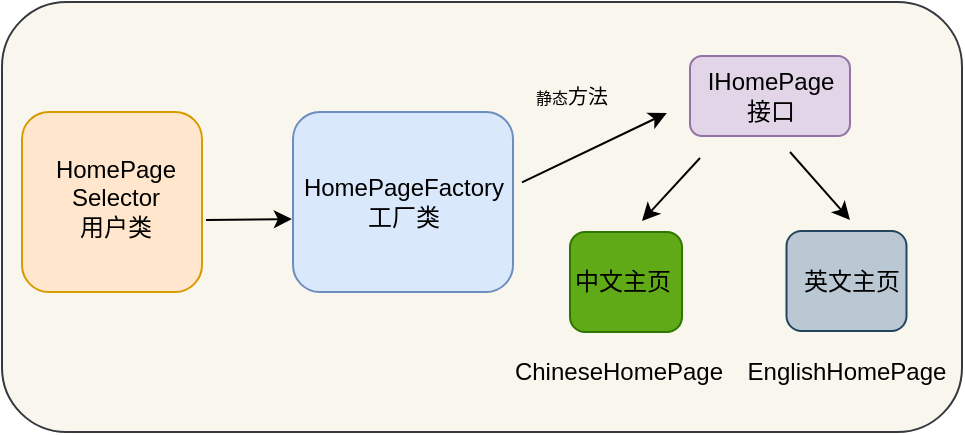 <mxfile version="14.8.6" type="device"><diagram id="HMYVZeTeKqyuJfMd0G_x" name="Page-1"><mxGraphModel dx="716" dy="339" grid="1" gridSize="10" guides="1" tooltips="1" connect="1" arrows="1" fold="1" page="1" pageScale="1" pageWidth="827" pageHeight="1169" math="0" shadow="0"><root><mxCell id="0"/><mxCell id="1" parent="0"/><mxCell id="aQBDFUXaSQcyppMBjfni-17" value="" style="rounded=1;whiteSpace=wrap;html=1;fillColor=#f9f7ed;strokeColor=#36393d;" vertex="1" parent="1"><mxGeometry x="70" y="55" width="480" height="215" as="geometry"/></mxCell><mxCell id="aQBDFUXaSQcyppMBjfni-5" value="" style="rounded=1;whiteSpace=wrap;html=1;fillColor=#dae8fc;strokeColor=#6c8ebf;" vertex="1" parent="1"><mxGeometry x="215.5" y="110" width="110" height="90" as="geometry"/></mxCell><mxCell id="aQBDFUXaSQcyppMBjfni-4" value="HomePageFactory&lt;br&gt;工厂类" style="text;html=1;strokeColor=none;fillColor=none;align=center;verticalAlign=middle;whiteSpace=wrap;rounded=0;" vertex="1" parent="1"><mxGeometry x="216" y="130" width="110" height="50" as="geometry"/></mxCell><mxCell id="aQBDFUXaSQcyppMBjfni-6" value="" style="rounded=1;whiteSpace=wrap;html=1;fillColor=#ffe6cc;strokeColor=#d79b00;" vertex="1" parent="1"><mxGeometry x="80" y="110" width="90" height="90" as="geometry"/></mxCell><mxCell id="aQBDFUXaSQcyppMBjfni-7" value="HomePage&lt;br&gt;Selector&lt;br&gt;用户类" style="text;html=1;strokeColor=none;fillColor=none;align=center;verticalAlign=middle;whiteSpace=wrap;rounded=0;" vertex="1" parent="1"><mxGeometry x="80" y="132.5" width="94" height="40" as="geometry"/></mxCell><mxCell id="aQBDFUXaSQcyppMBjfni-9" value="" style="rounded=1;whiteSpace=wrap;html=1;fillColor=#e1d5e7;strokeColor=#9673a6;" vertex="1" parent="1"><mxGeometry x="414" y="82" width="80" height="40" as="geometry"/></mxCell><mxCell id="aQBDFUXaSQcyppMBjfni-10" value="" style="rounded=1;whiteSpace=wrap;html=1;fillColor=#60a917;strokeColor=#2D7600;fontColor=#ffffff;" vertex="1" parent="1"><mxGeometry x="354" y="170" width="56" height="50" as="geometry"/></mxCell><mxCell id="aQBDFUXaSQcyppMBjfni-11" value="" style="rounded=1;whiteSpace=wrap;html=1;fillColor=#bac8d3;strokeColor=#23445d;" vertex="1" parent="1"><mxGeometry x="462.25" y="169.5" width="60" height="50" as="geometry"/></mxCell><mxCell id="aQBDFUXaSQcyppMBjfni-12" value="IHomePage&lt;br&gt;接口" style="text;html=1;strokeColor=none;fillColor=none;align=center;verticalAlign=middle;whiteSpace=wrap;rounded=0;" vertex="1" parent="1"><mxGeometry x="401.5" y="79.5" width="105" height="45" as="geometry"/></mxCell><mxCell id="aQBDFUXaSQcyppMBjfni-13" value="中文主页" style="text;html=1;strokeColor=none;fillColor=none;align=center;verticalAlign=middle;whiteSpace=wrap;rounded=0;" vertex="1" parent="1"><mxGeometry x="354" y="172.5" width="53" height="45" as="geometry"/></mxCell><mxCell id="aQBDFUXaSQcyppMBjfni-14" value="英文主页" style="text;html=1;strokeColor=none;fillColor=none;align=center;verticalAlign=middle;whiteSpace=wrap;rounded=0;" vertex="1" parent="1"><mxGeometry x="440" y="175.75" width="110" height="37.5" as="geometry"/></mxCell><mxCell id="aQBDFUXaSQcyppMBjfni-15" value="ChineseHomePage" style="text;html=1;strokeColor=none;fillColor=none;align=center;verticalAlign=middle;whiteSpace=wrap;rounded=0;" vertex="1" parent="1"><mxGeometry x="325.5" y="220" width="104.5" height="40" as="geometry"/></mxCell><mxCell id="aQBDFUXaSQcyppMBjfni-16" value="EnglishHomePage" style="text;html=1;strokeColor=none;fillColor=none;align=center;verticalAlign=middle;whiteSpace=wrap;rounded=0;" vertex="1" parent="1"><mxGeometry x="440" y="220" width="104.5" height="40" as="geometry"/></mxCell><mxCell id="aQBDFUXaSQcyppMBjfni-18" value="" style="endArrow=classic;html=1;entryX=-0.037;entryY=0.67;entryDx=0;entryDy=0;entryPerimeter=0;" edge="1" parent="1"><mxGeometry width="50" height="50" relative="1" as="geometry"><mxPoint x="172" y="164" as="sourcePoint"/><mxPoint x="214.93" y="163.5" as="targetPoint"/></mxGeometry></mxCell><mxCell id="aQBDFUXaSQcyppMBjfni-19" value="" style="endArrow=classic;html=1;entryX=0.009;entryY=0.689;entryDx=0;entryDy=0;entryPerimeter=0;" edge="1" parent="1" target="aQBDFUXaSQcyppMBjfni-12"><mxGeometry width="50" height="50" relative="1" as="geometry"><mxPoint x="330" y="145.21" as="sourcePoint"/><mxPoint x="373" y="110" as="targetPoint"/></mxGeometry></mxCell><mxCell id="aQBDFUXaSQcyppMBjfni-20" value="" style="endArrow=classic;html=1;" edge="1" parent="1"><mxGeometry width="50" height="50" relative="1" as="geometry"><mxPoint x="464" y="130" as="sourcePoint"/><mxPoint x="494" y="164" as="targetPoint"/></mxGeometry></mxCell><mxCell id="aQBDFUXaSQcyppMBjfni-21" value="" style="endArrow=classic;html=1;" edge="1" parent="1"><mxGeometry width="50" height="50" relative="1" as="geometry"><mxPoint x="419" y="133" as="sourcePoint"/><mxPoint x="390" y="164.5" as="targetPoint"/></mxGeometry></mxCell><mxCell id="aQBDFUXaSQcyppMBjfni-25" value="&lt;pre&gt;&lt;font style=&quot;font-size: 8px&quot;&gt;静态&lt;/font&gt;&lt;font size=&quot;1&quot;&gt;方法&lt;/font&gt;&lt;/pre&gt;" style="text;html=1;strokeColor=none;fillColor=none;align=center;verticalAlign=middle;whiteSpace=wrap;rounded=0;" vertex="1" parent="1"><mxGeometry x="335" y="92" width="40" height="20" as="geometry"/></mxCell></root></mxGraphModel></diagram></mxfile>